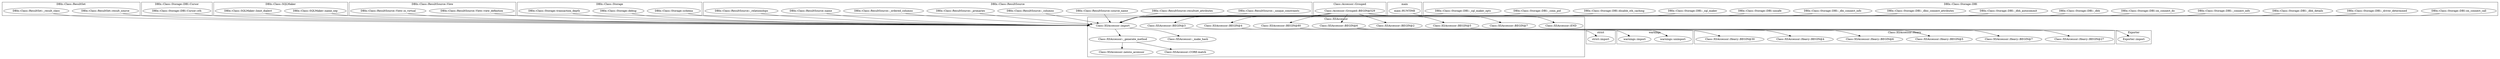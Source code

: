 digraph {
graph [overlap=false]
subgraph cluster_DBIx_Class_ResultSet {
	label="DBIx::Class::ResultSet";
	"DBIx::Class::ResultSet::result_source";
	"DBIx::Class::ResultSet::_result_class";
}
subgraph cluster_DBIx_Class_Storage_DBI_Cursor {
	label="DBIx::Class::Storage::DBI::Cursor";
	"DBIx::Class::Storage::DBI::Cursor::sth";
}
subgraph cluster_DBIx_Class_SQLMaker {
	label="DBIx::Class::SQLMaker";
	"DBIx::Class::SQLMaker::name_sep";
	"DBIx::Class::SQLMaker::limit_dialect";
}
subgraph cluster_DBIx_Class_ResultSource_View {
	label="DBIx::Class::ResultSource::View";
	"DBIx::Class::ResultSource::View::view_definition";
	"DBIx::Class::ResultSource::View::is_virtual";
}
subgraph cluster_DBIx_Class_Storage {
	label="DBIx::Class::Storage";
	"DBIx::Class::Storage::schema";
	"DBIx::Class::Storage::debug";
	"DBIx::Class::Storage::transaction_depth";
}
subgraph cluster_Exporter {
	label="Exporter";
	"Exporter::import";
}
subgraph cluster_DBIx_Class_ResultSource {
	label="DBIx::Class::ResultSource";
	"DBIx::Class::ResultSource::_unique_constraints";
	"DBIx::Class::ResultSource::resultset_attributes";
	"DBIx::Class::ResultSource::source_name";
	"DBIx::Class::ResultSource::_columns";
	"DBIx::Class::ResultSource::_primaries";
	"DBIx::Class::ResultSource::_ordered_columns";
	"DBIx::Class::ResultSource::name";
	"DBIx::Class::ResultSource::_relationships";
}
subgraph cluster_warnings {
	label="warnings";
	"warnings::unimport";
	"warnings::import";
}
subgraph cluster_Class_XSAccessor {
	label="Class::XSAccessor";
	"Class::XSAccessor::BEGIN@3";
	"Class::XSAccessor::_generate_method";
	"Class::XSAccessor::import";
	"Class::XSAccessor::BEGIN@4";
	"Class::XSAccessor::BEGIN@7";
	"Class::XSAccessor::BEGIN@6";
	"Class::XSAccessor::_make_hash";
	"Class::XSAccessor::END";
	"Class::XSAccessor::BEGIN@5";
	"Class::XSAccessor::BEGIN@80";
	"Class::XSAccessor::BEGIN@2";
	"Class::XSAccessor::newxs_accessor";
	"Class::XSAccessor::CORE:match";
}
subgraph cluster_strict {
	label="strict";
	"strict::import";
}
subgraph cluster_Class_Accessor_Grouped {
	label="Class::Accessor::Grouped";
	"Class::Accessor::Grouped::BEGIN@529";
}
subgraph cluster_main {
	label="main";
	"main::RUNTIME";
}
subgraph cluster_DBIx_Class_Storage_DBI {
	label="DBIx::Class::Storage::DBI";
	"DBIx::Class::Storage::DBI::on_connect_call";
	"DBIx::Class::Storage::DBI::_driver_determined";
	"DBIx::Class::Storage::DBI::_dbh_details";
	"DBIx::Class::Storage::DBI::_connect_info";
	"DBIx::Class::Storage::DBI::on_connect_do";
	"DBIx::Class::Storage::DBI::_dbh";
	"DBIx::Class::Storage::DBI::_dbh_autocommit";
	"DBIx::Class::Storage::DBI::_dbic_connect_attributes";
	"DBIx::Class::Storage::DBI::_dbi_connect_info";
	"DBIx::Class::Storage::DBI::unsafe";
	"DBIx::Class::Storage::DBI::_sql_maker";
	"DBIx::Class::Storage::DBI::disable_sth_caching";
	"DBIx::Class::Storage::DBI::_conn_pid";
	"DBIx::Class::Storage::DBI::_sql_maker_opts";
}
subgraph cluster_Class_XSAccessor_Heavy {
	label="Class::XSAccessor::Heavy";
	"Class::XSAccessor::Heavy::BEGIN@27";
	"Class::XSAccessor::Heavy::BEGIN@7";
	"Class::XSAccessor::Heavy::BEGIN@5";
	"Class::XSAccessor::Heavy::BEGIN@6";
	"Class::XSAccessor::Heavy::BEGIN@4";
	"Class::XSAccessor::Heavy::BEGIN@30";
}
"Class::XSAccessor::BEGIN@6" -> "Class::XSAccessor::Heavy::BEGIN@27";
"Class::Accessor::Grouped::BEGIN@529" -> "Class::XSAccessor::BEGIN@3";
"Class::XSAccessor::BEGIN@5" -> "Exporter::import";
"Class::XSAccessor::_generate_method" -> "Class::XSAccessor::CORE:match";
"Class::Accessor::Grouped::BEGIN@529" -> "Class::XSAccessor::BEGIN@7";
"Class::Accessor::Grouped::BEGIN@529" -> "Class::XSAccessor::BEGIN@80";
"Class::XSAccessor::BEGIN@6" -> "Class::XSAccessor::Heavy::BEGIN@30";
"Class::Accessor::Grouped::BEGIN@529" -> "Class::XSAccessor::BEGIN@4";
"Class::XSAccessor::BEGIN@4" -> "warnings::import";
"Class::XSAccessor::BEGIN@6" -> "Class::XSAccessor::Heavy::BEGIN@7";
"Class::XSAccessor::import" -> "Class::XSAccessor::_generate_method";
"Class::XSAccessor::BEGIN@6" -> "Class::XSAccessor::Heavy::BEGIN@6";
"Class::XSAccessor::BEGIN@3" -> "strict::import";
"Class::Accessor::Grouped::BEGIN@529" -> "Class::XSAccessor::BEGIN@5";
"Class::Accessor::Grouped::BEGIN@529" -> "Class::XSAccessor::BEGIN@2";
"Class::XSAccessor::BEGIN@80" -> "warnings::unimport";
"Class::Accessor::Grouped::BEGIN@529" -> "Class::XSAccessor::BEGIN@6";
"main::RUNTIME" -> "Class::XSAccessor::END";
"DBIx::Class::Storage::DBI::_driver_determined" -> "Class::XSAccessor::import";
"DBIx::Class::ResultSource::View::view_definition" -> "Class::XSAccessor::import";
"DBIx::Class::Storage::debug" -> "Class::XSAccessor::import";
"DBIx::Class::ResultSource::_relationships" -> "Class::XSAccessor::import";
"DBIx::Class::Storage::transaction_depth" -> "Class::XSAccessor::import";
"DBIx::Class::SQLMaker::name_sep" -> "Class::XSAccessor::import";
"DBIx::Class::Storage::DBI::on_connect_do" -> "Class::XSAccessor::import";
"DBIx::Class::Storage::DBI::_dbh" -> "Class::XSAccessor::import";
"DBIx::Class::Storage::DBI::_dbh_autocommit" -> "Class::XSAccessor::import";
"DBIx::Class::Storage::DBI::_dbic_connect_attributes" -> "Class::XSAccessor::import";
"DBIx::Class::ResultSet::result_source" -> "Class::XSAccessor::import";
"DBIx::Class::ResultSource::View::is_virtual" -> "Class::XSAccessor::import";
"DBIx::Class::Storage::DBI::Cursor::sth" -> "Class::XSAccessor::import";
"DBIx::Class::SQLMaker::limit_dialect" -> "Class::XSAccessor::import";
"DBIx::Class::Storage::DBI::on_connect_call" -> "Class::XSAccessor::import";
"DBIx::Class::Storage::DBI::_dbh_details" -> "Class::XSAccessor::import";
"DBIx::Class::ResultSource::_ordered_columns" -> "Class::XSAccessor::import";
"DBIx::Class::ResultSource::_primaries" -> "Class::XSAccessor::import";
"DBIx::Class::Storage::DBI::_connect_info" -> "Class::XSAccessor::import";
"DBIx::Class::ResultSet::_result_class" -> "Class::XSAccessor::import";
"DBIx::Class::ResultSource::_unique_constraints" -> "Class::XSAccessor::import";
"DBIx::Class::ResultSource::resultset_attributes" -> "Class::XSAccessor::import";
"DBIx::Class::Storage::DBI::_dbi_connect_info" -> "Class::XSAccessor::import";
"DBIx::Class::Storage::schema" -> "Class::XSAccessor::import";
"DBIx::Class::Storage::DBI::_sql_maker" -> "Class::XSAccessor::import";
"DBIx::Class::Storage::DBI::unsafe" -> "Class::XSAccessor::import";
"DBIx::Class::ResultSource::_columns" -> "Class::XSAccessor::import";
"DBIx::Class::ResultSource::source_name" -> "Class::XSAccessor::import";
"DBIx::Class::Storage::DBI::_conn_pid" -> "Class::XSAccessor::import";
"DBIx::Class::Storage::DBI::disable_sth_caching" -> "Class::XSAccessor::import";
"DBIx::Class::ResultSource::name" -> "Class::XSAccessor::import";
"DBIx::Class::Storage::DBI::_sql_maker_opts" -> "Class::XSAccessor::import";
"Class::XSAccessor::import" -> "Class::XSAccessor::_make_hash";
"Class::XSAccessor::BEGIN@6" -> "Class::XSAccessor::Heavy::BEGIN@4";
"Class::XSAccessor::BEGIN@6" -> "Class::XSAccessor::Heavy::BEGIN@5";
"Class::XSAccessor::_generate_method" -> "Class::XSAccessor::newxs_accessor";
}
